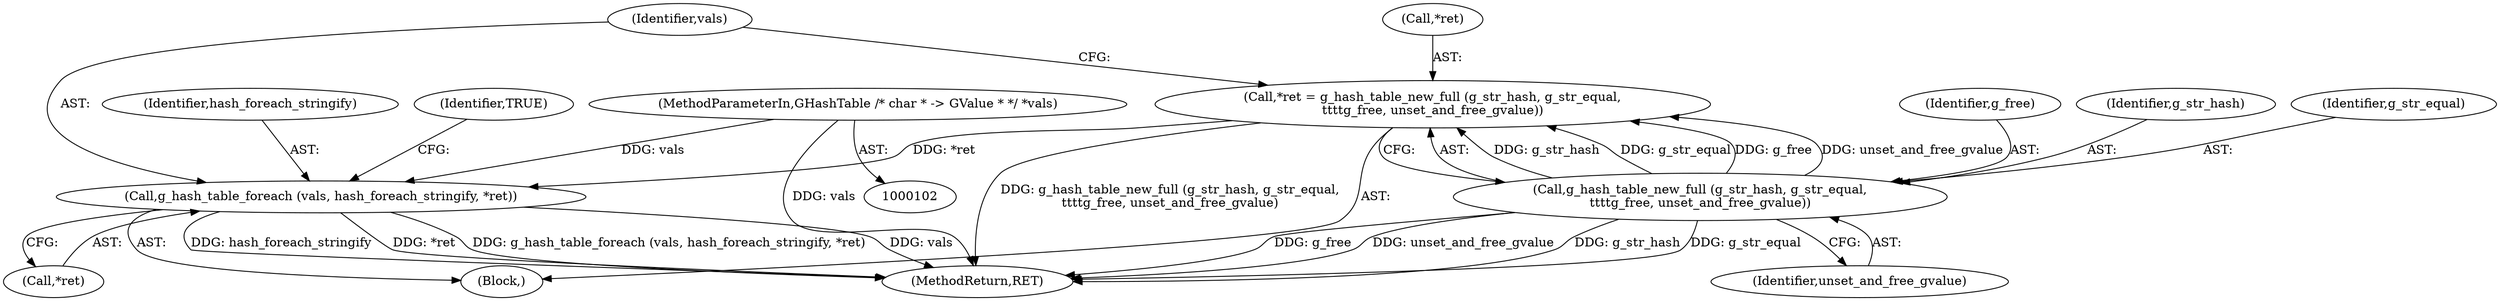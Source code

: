 digraph "1_dbus_9a6bce9b615abca6068348c1606ba8eaf13d9ae0_29@pointer" {
"1000116" [label="(Call,g_hash_table_foreach (vals, hash_foreach_stringify, *ret))"];
"1000104" [label="(MethodParameterIn,GHashTable /* char * -> GValue * */ *vals)"];
"1000108" [label="(Call,*ret = g_hash_table_new_full (g_str_hash, g_str_equal,\n\t\t\t\tg_free, unset_and_free_gvalue))"];
"1000111" [label="(Call,g_hash_table_new_full (g_str_hash, g_str_equal,\n\t\t\t\tg_free, unset_and_free_gvalue))"];
"1000111" [label="(Call,g_hash_table_new_full (g_str_hash, g_str_equal,\n\t\t\t\tg_free, unset_and_free_gvalue))"];
"1000119" [label="(Call,*ret)"];
"1000114" [label="(Identifier,g_free)"];
"1000112" [label="(Identifier,g_str_hash)"];
"1000104" [label="(MethodParameterIn,GHashTable /* char * -> GValue * */ *vals)"];
"1000108" [label="(Call,*ret = g_hash_table_new_full (g_str_hash, g_str_equal,\n\t\t\t\tg_free, unset_and_free_gvalue))"];
"1000117" [label="(Identifier,vals)"];
"1000115" [label="(Identifier,unset_and_free_gvalue)"];
"1000116" [label="(Call,g_hash_table_foreach (vals, hash_foreach_stringify, *ret))"];
"1000113" [label="(Identifier,g_str_equal)"];
"1000118" [label="(Identifier,hash_foreach_stringify)"];
"1000123" [label="(MethodReturn,RET)"];
"1000122" [label="(Identifier,TRUE)"];
"1000109" [label="(Call,*ret)"];
"1000107" [label="(Block,)"];
"1000116" -> "1000107"  [label="AST: "];
"1000116" -> "1000119"  [label="CFG: "];
"1000117" -> "1000116"  [label="AST: "];
"1000118" -> "1000116"  [label="AST: "];
"1000119" -> "1000116"  [label="AST: "];
"1000122" -> "1000116"  [label="CFG: "];
"1000116" -> "1000123"  [label="DDG: vals"];
"1000116" -> "1000123"  [label="DDG: hash_foreach_stringify"];
"1000116" -> "1000123"  [label="DDG: *ret"];
"1000116" -> "1000123"  [label="DDG: g_hash_table_foreach (vals, hash_foreach_stringify, *ret)"];
"1000104" -> "1000116"  [label="DDG: vals"];
"1000108" -> "1000116"  [label="DDG: *ret"];
"1000104" -> "1000102"  [label="AST: "];
"1000104" -> "1000123"  [label="DDG: vals"];
"1000108" -> "1000107"  [label="AST: "];
"1000108" -> "1000111"  [label="CFG: "];
"1000109" -> "1000108"  [label="AST: "];
"1000111" -> "1000108"  [label="AST: "];
"1000117" -> "1000108"  [label="CFG: "];
"1000108" -> "1000123"  [label="DDG: g_hash_table_new_full (g_str_hash, g_str_equal,\n\t\t\t\tg_free, unset_and_free_gvalue)"];
"1000111" -> "1000108"  [label="DDG: g_str_hash"];
"1000111" -> "1000108"  [label="DDG: g_str_equal"];
"1000111" -> "1000108"  [label="DDG: g_free"];
"1000111" -> "1000108"  [label="DDG: unset_and_free_gvalue"];
"1000111" -> "1000115"  [label="CFG: "];
"1000112" -> "1000111"  [label="AST: "];
"1000113" -> "1000111"  [label="AST: "];
"1000114" -> "1000111"  [label="AST: "];
"1000115" -> "1000111"  [label="AST: "];
"1000111" -> "1000123"  [label="DDG: g_free"];
"1000111" -> "1000123"  [label="DDG: unset_and_free_gvalue"];
"1000111" -> "1000123"  [label="DDG: g_str_hash"];
"1000111" -> "1000123"  [label="DDG: g_str_equal"];
}

